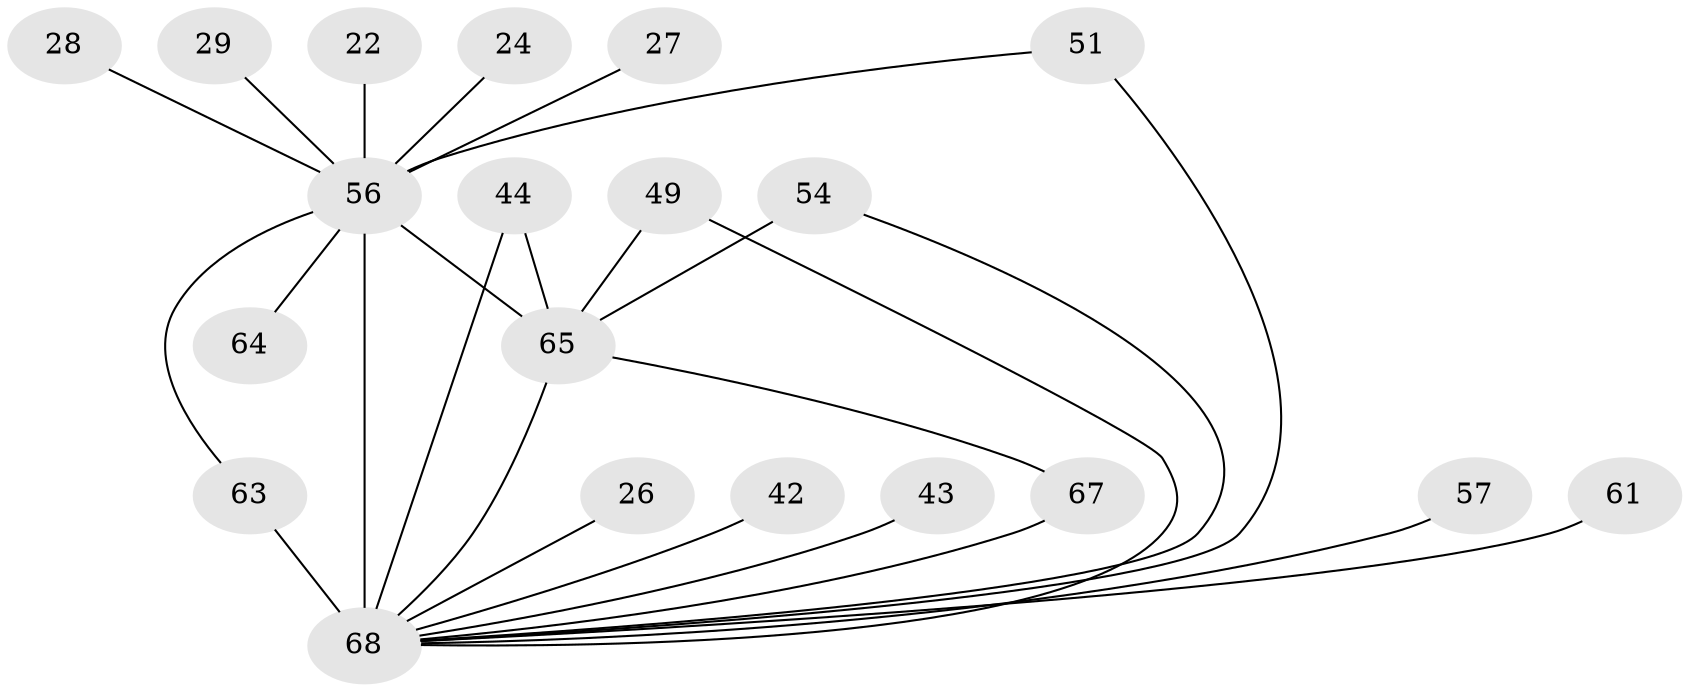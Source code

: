 // original degree distribution, {22: 0.014705882352941176, 15: 0.029411764705882353, 18: 0.014705882352941176, 13: 0.014705882352941176, 23: 0.014705882352941176, 16: 0.029411764705882353, 14: 0.014705882352941176, 20: 0.014705882352941176, 4: 0.058823529411764705, 3: 0.27941176470588236, 2: 0.4852941176470588, 6: 0.014705882352941176, 5: 0.014705882352941176}
// Generated by graph-tools (version 1.1) at 2025/46/03/04/25 21:46:36]
// undirected, 20 vertices, 26 edges
graph export_dot {
graph [start="1"]
  node [color=gray90,style=filled];
  22;
  24;
  26;
  27 [super="+12"];
  28;
  29;
  42;
  43;
  44;
  49 [super="+30"];
  51;
  54 [super="+47"];
  56 [super="+32+21+55+9"];
  57;
  61 [super="+20"];
  63 [super="+34+38+17"];
  64 [super="+35"];
  65 [super="+40+58+6"];
  67 [super="+36+59"];
  68 [super="+10+60+48+66+39"];
  22 -- 56 [weight=2];
  24 -- 56 [weight=2];
  26 -- 68 [weight=2];
  27 -- 56 [weight=3];
  28 -- 56 [weight=2];
  29 -- 56 [weight=2];
  42 -- 68 [weight=2];
  43 -- 68 [weight=2];
  44 -- 68;
  44 -- 65;
  49 -- 68;
  49 -- 65 [weight=2];
  51 -- 68;
  51 -- 56;
  54 -- 68;
  54 -- 65 [weight=2];
  56 -- 68 [weight=37];
  56 -- 64 [weight=3];
  56 -- 65 [weight=12];
  56 -- 63 [weight=2];
  57 -- 68 [weight=2];
  61 -- 68 [weight=3];
  63 -- 68 [weight=3];
  65 -- 68 [weight=12];
  65 -- 67 [weight=2];
  67 -- 68 [weight=2];
}
